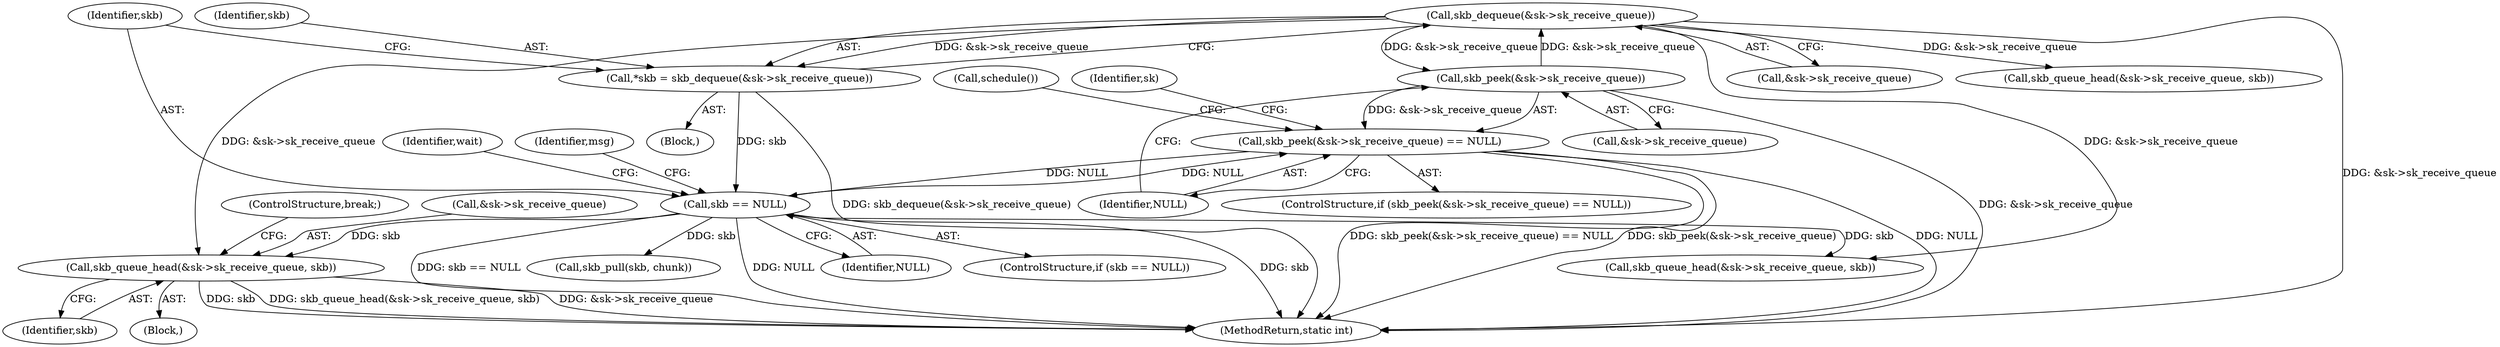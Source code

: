 digraph "0_linux_f3d3342602f8bcbf37d7c46641cb9bca7618eb1c_17@pointer" {
"1000348" [label="(Call,skb_queue_head(&sk->sk_receive_queue, skb))"];
"1000192" [label="(Call,skb_dequeue(&sk->sk_receive_queue))"];
"1000260" [label="(Call,skb_peek(&sk->sk_receive_queue))"];
"1000198" [label="(Call,skb == NULL)"];
"1000190" [label="(Call,*skb = skb_dequeue(&sk->sk_receive_queue))"];
"1000259" [label="(Call,skb_peek(&sk->sk_receive_queue) == NULL)"];
"1000354" [label="(ControlStructure,break;)"];
"1000259" [label="(Call,skb_peek(&sk->sk_receive_queue) == NULL)"];
"1000321" [label="(Call,skb_pull(skb, chunk))"];
"1000294" [label="(Call,skb_queue_head(&sk->sk_receive_queue, skb))"];
"1000200" [label="(Identifier,NULL)"];
"1000353" [label="(Identifier,skb)"];
"1000348" [label="(Call,skb_queue_head(&sk->sk_receive_queue, skb))"];
"1000265" [label="(Identifier,NULL)"];
"1000261" [label="(Call,&sk->sk_receive_queue)"];
"1000203" [label="(Identifier,wait)"];
"1000266" [label="(Call,schedule())"];
"1000258" [label="(ControlStructure,if (skb_peek(&sk->sk_receive_queue) == NULL))"];
"1000192" [label="(Call,skb_dequeue(&sk->sk_receive_queue))"];
"1000349" [label="(Call,&sk->sk_receive_queue)"];
"1000260" [label="(Call,skb_peek(&sk->sk_receive_queue))"];
"1000198" [label="(Call,skb == NULL)"];
"1000197" [label="(ControlStructure,if (skb == NULL))"];
"1000287" [label="(Identifier,msg)"];
"1000193" [label="(Call,&sk->sk_receive_queue)"];
"1000187" [label="(Block,)"];
"1000199" [label="(Identifier,skb)"];
"1000333" [label="(Call,skb_queue_head(&sk->sk_receive_queue, skb))"];
"1000392" [label="(MethodReturn,static int)"];
"1000191" [label="(Identifier,skb)"];
"1000269" [label="(Identifier,sk)"];
"1000343" [label="(Block,)"];
"1000190" [label="(Call,*skb = skb_dequeue(&sk->sk_receive_queue))"];
"1000348" -> "1000343"  [label="AST: "];
"1000348" -> "1000353"  [label="CFG: "];
"1000349" -> "1000348"  [label="AST: "];
"1000353" -> "1000348"  [label="AST: "];
"1000354" -> "1000348"  [label="CFG: "];
"1000348" -> "1000392"  [label="DDG: &sk->sk_receive_queue"];
"1000348" -> "1000392"  [label="DDG: skb"];
"1000348" -> "1000392"  [label="DDG: skb_queue_head(&sk->sk_receive_queue, skb)"];
"1000192" -> "1000348"  [label="DDG: &sk->sk_receive_queue"];
"1000198" -> "1000348"  [label="DDG: skb"];
"1000192" -> "1000190"  [label="AST: "];
"1000192" -> "1000193"  [label="CFG: "];
"1000193" -> "1000192"  [label="AST: "];
"1000190" -> "1000192"  [label="CFG: "];
"1000192" -> "1000392"  [label="DDG: &sk->sk_receive_queue"];
"1000192" -> "1000190"  [label="DDG: &sk->sk_receive_queue"];
"1000260" -> "1000192"  [label="DDG: &sk->sk_receive_queue"];
"1000192" -> "1000260"  [label="DDG: &sk->sk_receive_queue"];
"1000192" -> "1000294"  [label="DDG: &sk->sk_receive_queue"];
"1000192" -> "1000333"  [label="DDG: &sk->sk_receive_queue"];
"1000260" -> "1000259"  [label="AST: "];
"1000260" -> "1000261"  [label="CFG: "];
"1000261" -> "1000260"  [label="AST: "];
"1000265" -> "1000260"  [label="CFG: "];
"1000260" -> "1000392"  [label="DDG: &sk->sk_receive_queue"];
"1000260" -> "1000259"  [label="DDG: &sk->sk_receive_queue"];
"1000198" -> "1000197"  [label="AST: "];
"1000198" -> "1000200"  [label="CFG: "];
"1000199" -> "1000198"  [label="AST: "];
"1000200" -> "1000198"  [label="AST: "];
"1000203" -> "1000198"  [label="CFG: "];
"1000287" -> "1000198"  [label="CFG: "];
"1000198" -> "1000392"  [label="DDG: NULL"];
"1000198" -> "1000392"  [label="DDG: skb"];
"1000198" -> "1000392"  [label="DDG: skb == NULL"];
"1000190" -> "1000198"  [label="DDG: skb"];
"1000259" -> "1000198"  [label="DDG: NULL"];
"1000198" -> "1000259"  [label="DDG: NULL"];
"1000198" -> "1000294"  [label="DDG: skb"];
"1000198" -> "1000321"  [label="DDG: skb"];
"1000190" -> "1000187"  [label="AST: "];
"1000191" -> "1000190"  [label="AST: "];
"1000199" -> "1000190"  [label="CFG: "];
"1000190" -> "1000392"  [label="DDG: skb_dequeue(&sk->sk_receive_queue)"];
"1000259" -> "1000258"  [label="AST: "];
"1000259" -> "1000265"  [label="CFG: "];
"1000265" -> "1000259"  [label="AST: "];
"1000266" -> "1000259"  [label="CFG: "];
"1000269" -> "1000259"  [label="CFG: "];
"1000259" -> "1000392"  [label="DDG: skb_peek(&sk->sk_receive_queue) == NULL"];
"1000259" -> "1000392"  [label="DDG: skb_peek(&sk->sk_receive_queue)"];
"1000259" -> "1000392"  [label="DDG: NULL"];
}
